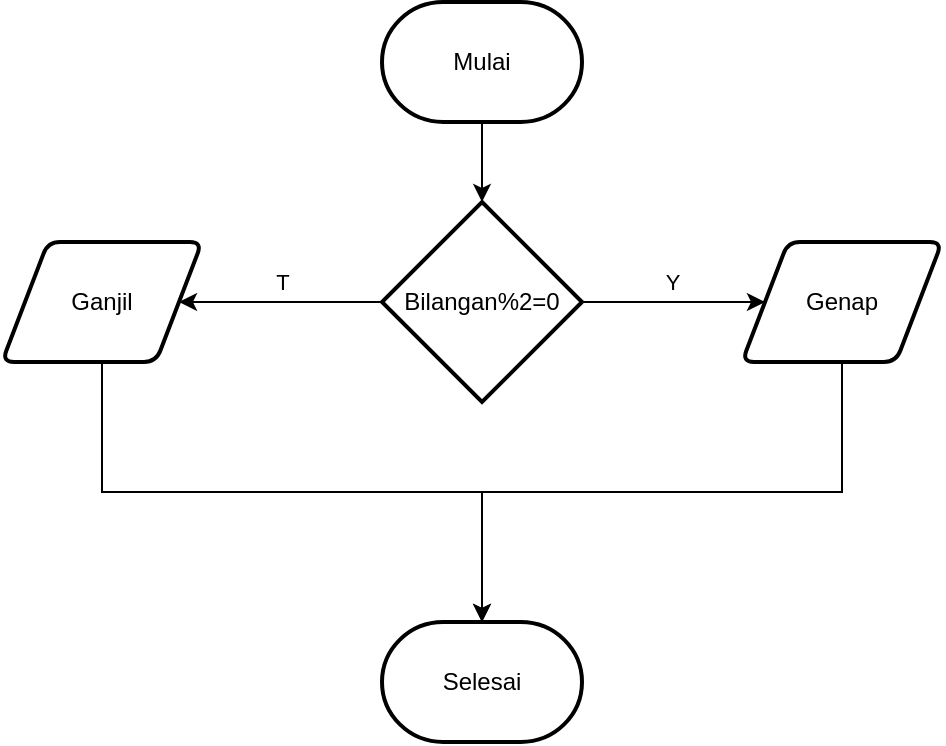 <mxfile version="22.0.4" type="github">
  <diagram name="Page-1" id="CbQMFn_fTgDn-QoSqzh8">
    <mxGraphModel dx="880" dy="442" grid="1" gridSize="10" guides="1" tooltips="1" connect="1" arrows="1" fold="1" page="1" pageScale="1" pageWidth="850" pageHeight="1100" math="0" shadow="0">
      <root>
        <mxCell id="0" />
        <mxCell id="1" parent="0" />
        <mxCell id="ewH_RqWhpPK2ERaraLFU-2" value="Mulai" style="strokeWidth=2;html=1;shape=mxgraph.flowchart.terminator;whiteSpace=wrap;" vertex="1" parent="1">
          <mxGeometry x="370" y="230" width="100" height="60" as="geometry" />
        </mxCell>
        <mxCell id="ewH_RqWhpPK2ERaraLFU-7" value="Y" style="edgeStyle=orthogonalEdgeStyle;rounded=0;orthogonalLoop=1;jettySize=auto;html=1;exitX=1;exitY=0.5;exitDx=0;exitDy=0;exitPerimeter=0;entryX=0;entryY=0.5;entryDx=0;entryDy=0;strokeColor=#000000;" edge="1" parent="1" source="ewH_RqWhpPK2ERaraLFU-3" target="ewH_RqWhpPK2ERaraLFU-4">
          <mxGeometry x="-0.018" y="10" relative="1" as="geometry">
            <mxPoint as="offset" />
          </mxGeometry>
        </mxCell>
        <mxCell id="ewH_RqWhpPK2ERaraLFU-8" value="T" style="edgeStyle=orthogonalEdgeStyle;rounded=0;orthogonalLoop=1;jettySize=auto;html=1;exitX=0;exitY=0.5;exitDx=0;exitDy=0;exitPerimeter=0;entryX=1;entryY=0.5;entryDx=0;entryDy=0;" edge="1" parent="1" source="ewH_RqWhpPK2ERaraLFU-3" target="ewH_RqWhpPK2ERaraLFU-5">
          <mxGeometry x="-0.015" y="-10" relative="1" as="geometry">
            <mxPoint as="offset" />
          </mxGeometry>
        </mxCell>
        <mxCell id="ewH_RqWhpPK2ERaraLFU-3" value="Bilangan%2=0" style="strokeWidth=2;html=1;shape=mxgraph.flowchart.decision;whiteSpace=wrap;" vertex="1" parent="1">
          <mxGeometry x="370" y="330" width="100" height="100" as="geometry" />
        </mxCell>
        <mxCell id="ewH_RqWhpPK2ERaraLFU-4" value="Genap" style="shape=parallelogram;html=1;strokeWidth=2;perimeter=parallelogramPerimeter;whiteSpace=wrap;rounded=1;arcSize=12;size=0.23;" vertex="1" parent="1">
          <mxGeometry x="550" y="350" width="100" height="60" as="geometry" />
        </mxCell>
        <mxCell id="ewH_RqWhpPK2ERaraLFU-11" style="edgeStyle=orthogonalEdgeStyle;rounded=0;orthogonalLoop=1;jettySize=auto;html=1;exitX=0.5;exitY=1;exitDx=0;exitDy=0;" edge="1" parent="1" source="ewH_RqWhpPK2ERaraLFU-5" target="ewH_RqWhpPK2ERaraLFU-10">
          <mxGeometry relative="1" as="geometry" />
        </mxCell>
        <mxCell id="ewH_RqWhpPK2ERaraLFU-5" value="Ganjil" style="shape=parallelogram;html=1;strokeWidth=2;perimeter=parallelogramPerimeter;whiteSpace=wrap;rounded=1;arcSize=12;size=0.23;" vertex="1" parent="1">
          <mxGeometry x="180" y="350" width="100" height="60" as="geometry" />
        </mxCell>
        <mxCell id="ewH_RqWhpPK2ERaraLFU-9" style="edgeStyle=orthogonalEdgeStyle;rounded=0;orthogonalLoop=1;jettySize=auto;html=1;exitX=0.5;exitY=1;exitDx=0;exitDy=0;exitPerimeter=0;entryX=0.5;entryY=0;entryDx=0;entryDy=0;entryPerimeter=0;" edge="1" parent="1" source="ewH_RqWhpPK2ERaraLFU-2" target="ewH_RqWhpPK2ERaraLFU-3">
          <mxGeometry relative="1" as="geometry" />
        </mxCell>
        <mxCell id="ewH_RqWhpPK2ERaraLFU-10" value="Selesai" style="strokeWidth=2;html=1;shape=mxgraph.flowchart.terminator;whiteSpace=wrap;" vertex="1" parent="1">
          <mxGeometry x="370" y="540" width="100" height="60" as="geometry" />
        </mxCell>
        <mxCell id="ewH_RqWhpPK2ERaraLFU-12" style="edgeStyle=orthogonalEdgeStyle;rounded=0;orthogonalLoop=1;jettySize=auto;html=1;exitX=0.5;exitY=1;exitDx=0;exitDy=0;entryX=0.5;entryY=0;entryDx=0;entryDy=0;entryPerimeter=0;" edge="1" parent="1" source="ewH_RqWhpPK2ERaraLFU-4" target="ewH_RqWhpPK2ERaraLFU-10">
          <mxGeometry relative="1" as="geometry" />
        </mxCell>
      </root>
    </mxGraphModel>
  </diagram>
</mxfile>
